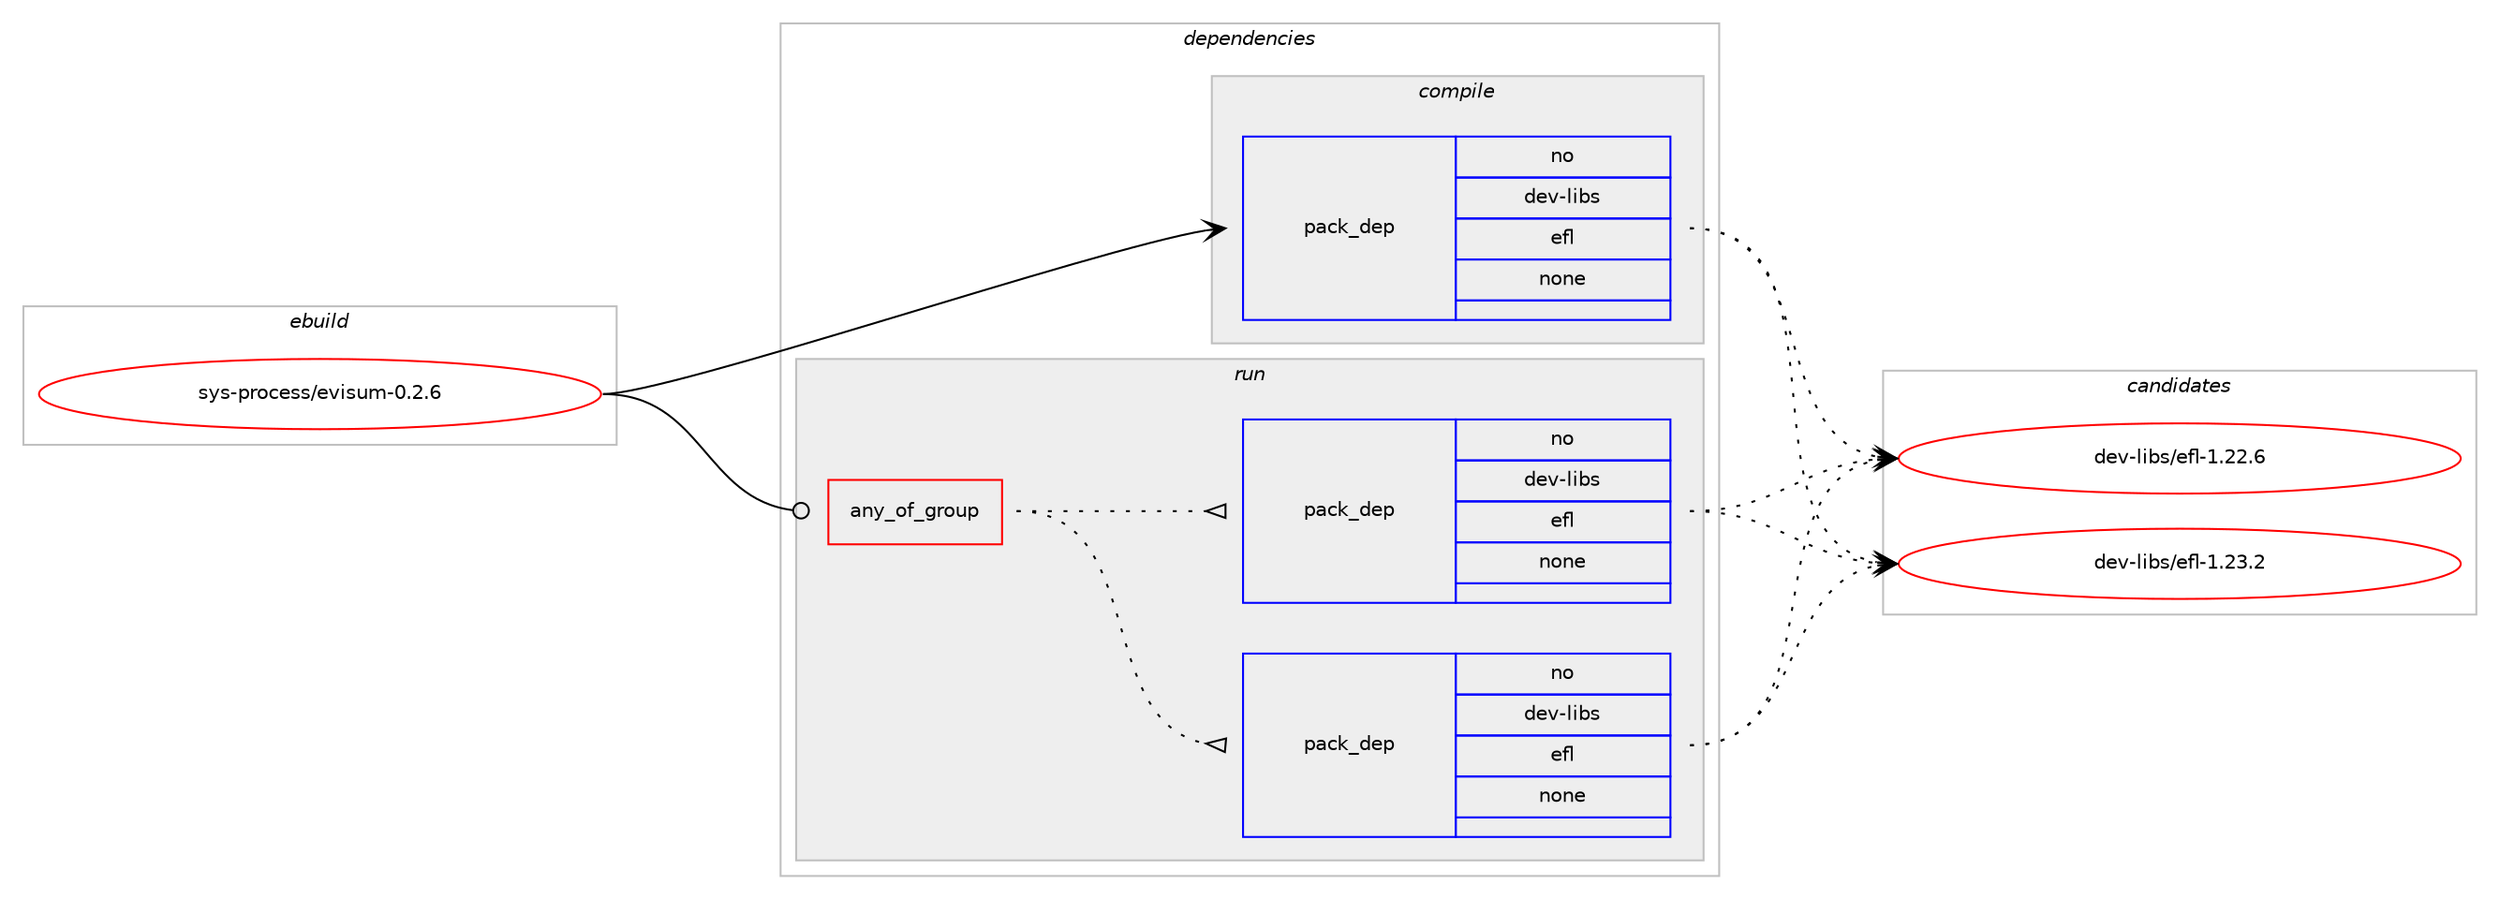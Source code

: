 digraph prolog {

# *************
# Graph options
# *************

newrank=true;
concentrate=true;
compound=true;
graph [rankdir=LR,fontname=Helvetica,fontsize=10,ranksep=1.5];#, ranksep=2.5, nodesep=0.2];
edge  [arrowhead=vee];
node  [fontname=Helvetica,fontsize=10];

# **********
# The ebuild
# **********

subgraph cluster_leftcol {
color=gray;
rank=same;
label=<<i>ebuild</i>>;
id [label="sys-process/evisum-0.2.6", color=red, width=4, href="../sys-process/evisum-0.2.6.svg"];
}

# ****************
# The dependencies
# ****************

subgraph cluster_midcol {
color=gray;
label=<<i>dependencies</i>>;
subgraph cluster_compile {
fillcolor="#eeeeee";
style=filled;
label=<<i>compile</i>>;
subgraph pack667583 {
dependency899652 [label=<<TABLE BORDER="0" CELLBORDER="1" CELLSPACING="0" CELLPADDING="4" WIDTH="220"><TR><TD ROWSPAN="6" CELLPADDING="30">pack_dep</TD></TR><TR><TD WIDTH="110">no</TD></TR><TR><TD>dev-libs</TD></TR><TR><TD>efl</TD></TR><TR><TD>none</TD></TR><TR><TD></TD></TR></TABLE>>, shape=none, color=blue];
}
id:e -> dependency899652:w [weight=20,style="solid",arrowhead="vee"];
}
subgraph cluster_compileandrun {
fillcolor="#eeeeee";
style=filled;
label=<<i>compile and run</i>>;
}
subgraph cluster_run {
fillcolor="#eeeeee";
style=filled;
label=<<i>run</i>>;
subgraph any15271 {
dependency899653 [label=<<TABLE BORDER="0" CELLBORDER="1" CELLSPACING="0" CELLPADDING="4"><TR><TD CELLPADDING="10">any_of_group</TD></TR></TABLE>>, shape=none, color=red];subgraph pack667584 {
dependency899654 [label=<<TABLE BORDER="0" CELLBORDER="1" CELLSPACING="0" CELLPADDING="4" WIDTH="220"><TR><TD ROWSPAN="6" CELLPADDING="30">pack_dep</TD></TR><TR><TD WIDTH="110">no</TD></TR><TR><TD>dev-libs</TD></TR><TR><TD>efl</TD></TR><TR><TD>none</TD></TR><TR><TD></TD></TR></TABLE>>, shape=none, color=blue];
}
dependency899653:e -> dependency899654:w [weight=20,style="dotted",arrowhead="oinv"];
subgraph pack667585 {
dependency899655 [label=<<TABLE BORDER="0" CELLBORDER="1" CELLSPACING="0" CELLPADDING="4" WIDTH="220"><TR><TD ROWSPAN="6" CELLPADDING="30">pack_dep</TD></TR><TR><TD WIDTH="110">no</TD></TR><TR><TD>dev-libs</TD></TR><TR><TD>efl</TD></TR><TR><TD>none</TD></TR><TR><TD></TD></TR></TABLE>>, shape=none, color=blue];
}
dependency899653:e -> dependency899655:w [weight=20,style="dotted",arrowhead="oinv"];
}
id:e -> dependency899653:w [weight=20,style="solid",arrowhead="odot"];
}
}

# **************
# The candidates
# **************

subgraph cluster_choices {
rank=same;
color=gray;
label=<<i>candidates</i>>;

subgraph choice667583 {
color=black;
nodesep=1;
choice10010111845108105981154710110210845494650504654 [label="dev-libs/efl-1.22.6", color=red, width=4,href="../dev-libs/efl-1.22.6.svg"];
choice10010111845108105981154710110210845494650514650 [label="dev-libs/efl-1.23.2", color=red, width=4,href="../dev-libs/efl-1.23.2.svg"];
dependency899652:e -> choice10010111845108105981154710110210845494650504654:w [style=dotted,weight="100"];
dependency899652:e -> choice10010111845108105981154710110210845494650514650:w [style=dotted,weight="100"];
}
subgraph choice667584 {
color=black;
nodesep=1;
choice10010111845108105981154710110210845494650504654 [label="dev-libs/efl-1.22.6", color=red, width=4,href="../dev-libs/efl-1.22.6.svg"];
choice10010111845108105981154710110210845494650514650 [label="dev-libs/efl-1.23.2", color=red, width=4,href="../dev-libs/efl-1.23.2.svg"];
dependency899654:e -> choice10010111845108105981154710110210845494650504654:w [style=dotted,weight="100"];
dependency899654:e -> choice10010111845108105981154710110210845494650514650:w [style=dotted,weight="100"];
}
subgraph choice667585 {
color=black;
nodesep=1;
choice10010111845108105981154710110210845494650504654 [label="dev-libs/efl-1.22.6", color=red, width=4,href="../dev-libs/efl-1.22.6.svg"];
choice10010111845108105981154710110210845494650514650 [label="dev-libs/efl-1.23.2", color=red, width=4,href="../dev-libs/efl-1.23.2.svg"];
dependency899655:e -> choice10010111845108105981154710110210845494650504654:w [style=dotted,weight="100"];
dependency899655:e -> choice10010111845108105981154710110210845494650514650:w [style=dotted,weight="100"];
}
}

}
